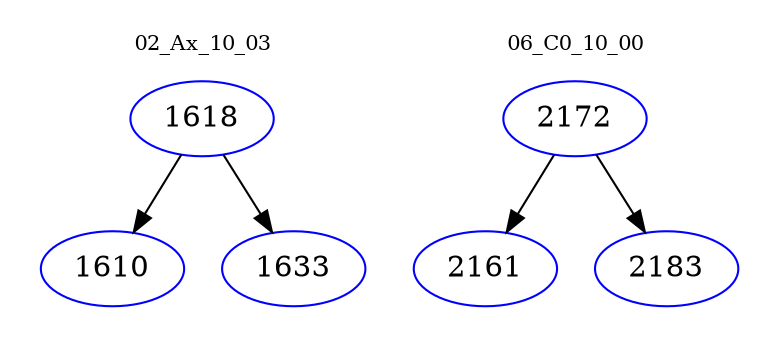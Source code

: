 digraph{
subgraph cluster_0 {
color = white
label = "02_Ax_10_03";
fontsize=10;
T0_1618 [label="1618", color="blue"]
T0_1618 -> T0_1610 [color="black"]
T0_1610 [label="1610", color="blue"]
T0_1618 -> T0_1633 [color="black"]
T0_1633 [label="1633", color="blue"]
}
subgraph cluster_1 {
color = white
label = "06_C0_10_00";
fontsize=10;
T1_2172 [label="2172", color="blue"]
T1_2172 -> T1_2161 [color="black"]
T1_2161 [label="2161", color="blue"]
T1_2172 -> T1_2183 [color="black"]
T1_2183 [label="2183", color="blue"]
}
}
